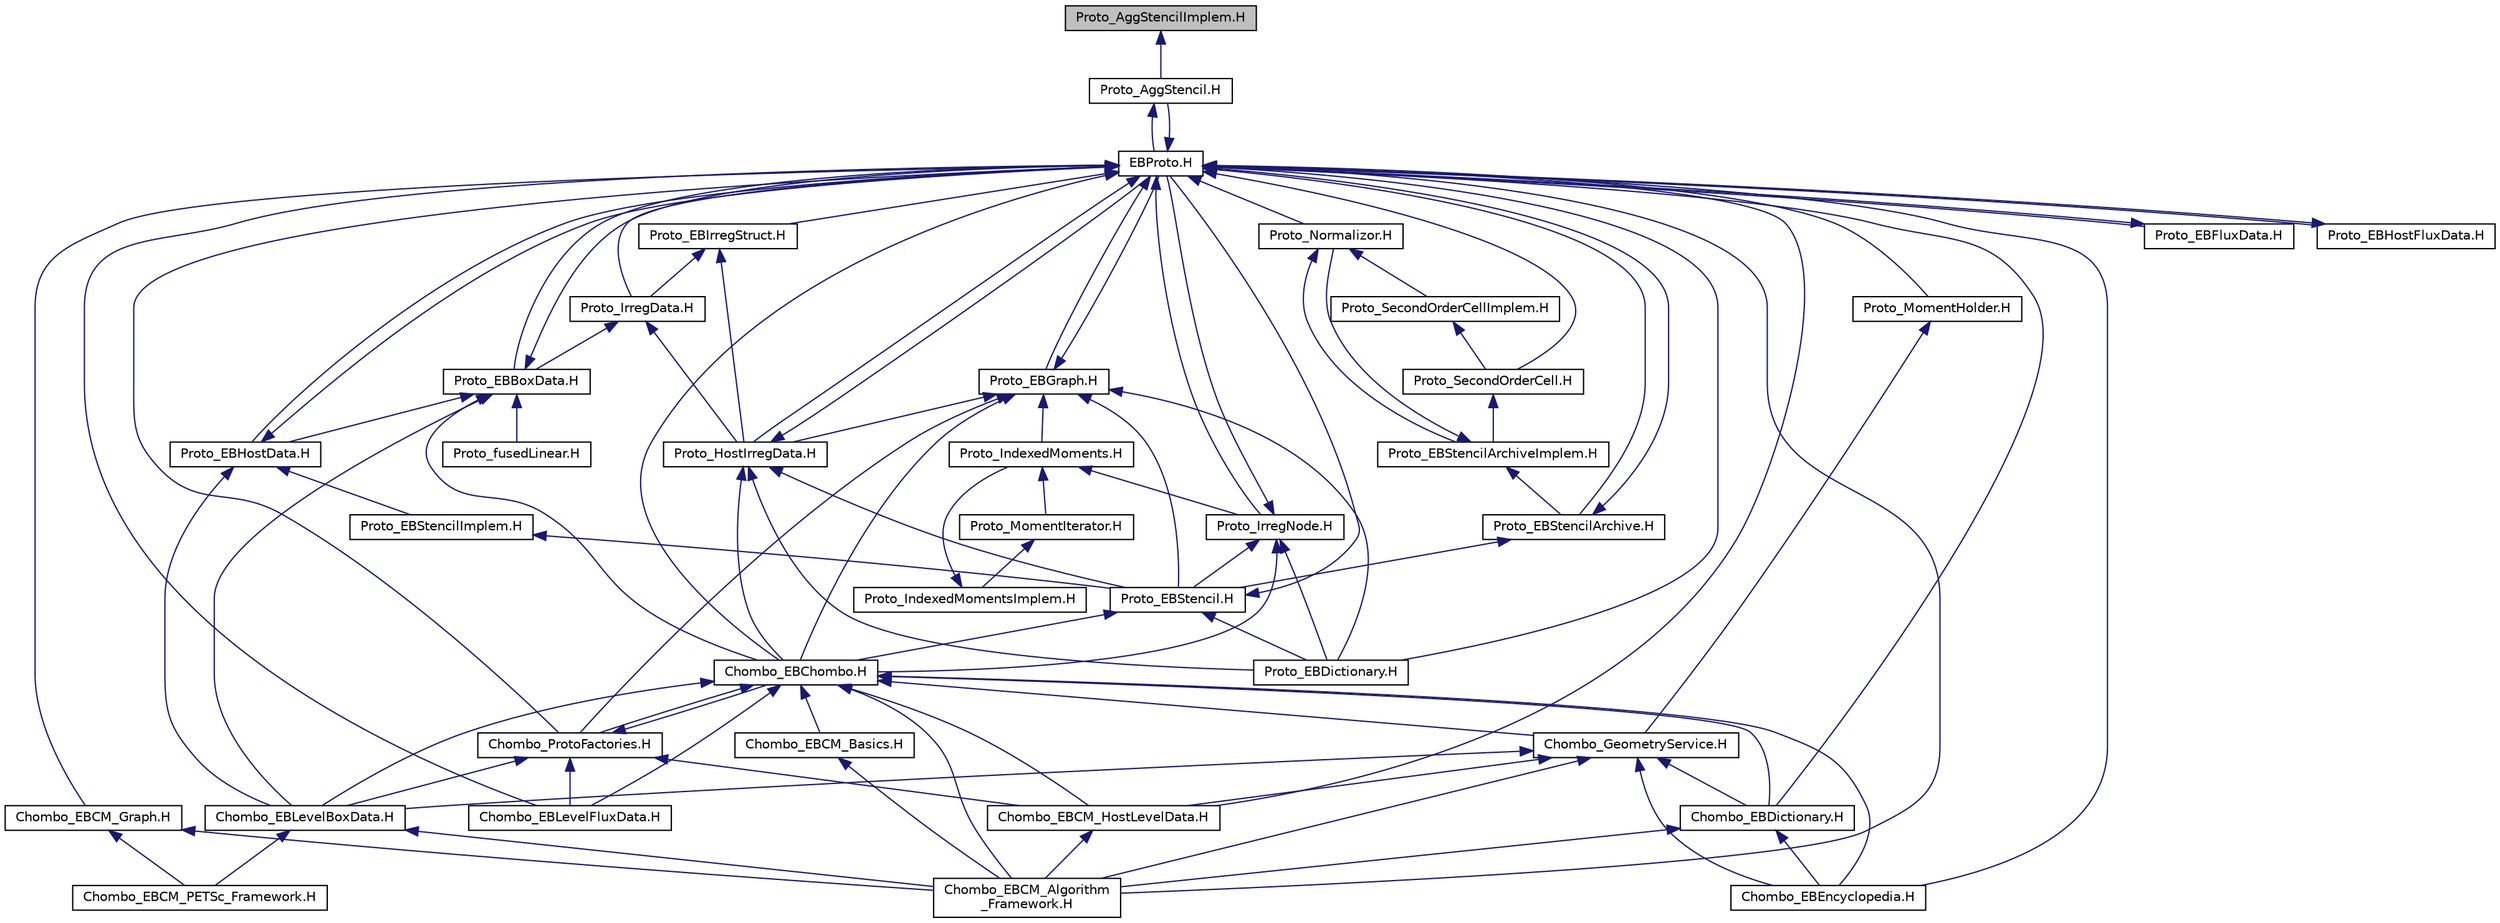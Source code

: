digraph "Proto_AggStencilImplem.H"
{
  edge [fontname="Helvetica",fontsize="10",labelfontname="Helvetica",labelfontsize="10"];
  node [fontname="Helvetica",fontsize="10",shape=record];
  Node1 [label="Proto_AggStencilImplem.H",height=0.2,width=0.4,color="black", fillcolor="grey75", style="filled", fontcolor="black"];
  Node1 -> Node2 [dir="back",color="midnightblue",fontsize="10",style="solid",fontname="Helvetica"];
  Node2 [label="Proto_AggStencil.H",height=0.2,width=0.4,color="black", fillcolor="white", style="filled",URL="$Proto__AggStencil_8H.html"];
  Node2 -> Node3 [dir="back",color="midnightblue",fontsize="10",style="solid",fontname="Helvetica"];
  Node3 [label="EBProto.H",height=0.2,width=0.4,color="black", fillcolor="white", style="filled",URL="$EBProto_8H.html"];
  Node3 -> Node4 [dir="back",color="midnightblue",fontsize="10",style="solid",fontname="Helvetica"];
  Node4 [label="Chombo_EBCM_Algorithm\l_Framework.H",height=0.2,width=0.4,color="black", fillcolor="white", style="filled",URL="$Chombo__EBCM__Algorithm__Framework_8H.html"];
  Node3 -> Node5 [dir="back",color="midnightblue",fontsize="10",style="solid",fontname="Helvetica"];
  Node5 [label="Chombo_EBCM_Graph.H",height=0.2,width=0.4,color="black", fillcolor="white", style="filled",URL="$Chombo__EBCM__Graph_8H.html"];
  Node5 -> Node4 [dir="back",color="midnightblue",fontsize="10",style="solid",fontname="Helvetica"];
  Node5 -> Node6 [dir="back",color="midnightblue",fontsize="10",style="solid",fontname="Helvetica"];
  Node6 [label="Chombo_EBCM_PETSc_Framework.H",height=0.2,width=0.4,color="black", fillcolor="white", style="filled",URL="$Chombo__EBCM__PETSc__Framework_8H.html"];
  Node3 -> Node7 [dir="back",color="midnightblue",fontsize="10",style="solid",fontname="Helvetica"];
  Node7 [label="Chombo_EBCM_HostLevelData.H",height=0.2,width=0.4,color="black", fillcolor="white", style="filled",URL="$Chombo__EBCM__HostLevelData_8H.html"];
  Node7 -> Node4 [dir="back",color="midnightblue",fontsize="10",style="solid",fontname="Helvetica"];
  Node3 -> Node8 [dir="back",color="midnightblue",fontsize="10",style="solid",fontname="Helvetica"];
  Node8 [label="Proto_HostIrregData.H",height=0.2,width=0.4,color="black", fillcolor="white", style="filled",URL="$Proto__HostIrregData_8H.html"];
  Node8 -> Node3 [dir="back",color="midnightblue",fontsize="10",style="solid",fontname="Helvetica"];
  Node8 -> Node9 [dir="back",color="midnightblue",fontsize="10",style="solid",fontname="Helvetica"];
  Node9 [label="Proto_EBStencil.H",height=0.2,width=0.4,color="black", fillcolor="white", style="filled",URL="$Proto__EBStencil_8H.html"];
  Node9 -> Node3 [dir="back",color="midnightblue",fontsize="10",style="solid",fontname="Helvetica"];
  Node9 -> Node10 [dir="back",color="midnightblue",fontsize="10",style="solid",fontname="Helvetica"];
  Node10 [label="Proto_EBDictionary.H",height=0.2,width=0.4,color="black", fillcolor="white", style="filled",URL="$Proto__EBDictionary_8H.html"];
  Node9 -> Node11 [dir="back",color="midnightblue",fontsize="10",style="solid",fontname="Helvetica"];
  Node11 [label="Chombo_EBChombo.H",height=0.2,width=0.4,color="black", fillcolor="white", style="filled",URL="$Chombo__EBChombo_8H.html"];
  Node11 -> Node4 [dir="back",color="midnightblue",fontsize="10",style="solid",fontname="Helvetica"];
  Node11 -> Node7 [dir="back",color="midnightblue",fontsize="10",style="solid",fontname="Helvetica"];
  Node11 -> Node12 [dir="back",color="midnightblue",fontsize="10",style="solid",fontname="Helvetica"];
  Node12 [label="Chombo_EBCM_Basics.H",height=0.2,width=0.4,color="black", fillcolor="white", style="filled",URL="$Chombo__EBCM__Basics_8H.html"];
  Node12 -> Node4 [dir="back",color="midnightblue",fontsize="10",style="solid",fontname="Helvetica"];
  Node11 -> Node13 [dir="back",color="midnightblue",fontsize="10",style="solid",fontname="Helvetica"];
  Node13 [label="Chombo_ProtoFactories.H",height=0.2,width=0.4,color="black", fillcolor="white", style="filled",URL="$Chombo__ProtoFactories_8H.html"];
  Node13 -> Node7 [dir="back",color="midnightblue",fontsize="10",style="solid",fontname="Helvetica"];
  Node13 -> Node11 [dir="back",color="midnightblue",fontsize="10",style="solid",fontname="Helvetica"];
  Node13 -> Node14 [dir="back",color="midnightblue",fontsize="10",style="solid",fontname="Helvetica"];
  Node14 [label="Chombo_EBLevelBoxData.H",height=0.2,width=0.4,color="black", fillcolor="white", style="filled",URL="$Chombo__EBLevelBoxData_8H.html"];
  Node14 -> Node4 [dir="back",color="midnightblue",fontsize="10",style="solid",fontname="Helvetica"];
  Node14 -> Node6 [dir="back",color="midnightblue",fontsize="10",style="solid",fontname="Helvetica"];
  Node13 -> Node15 [dir="back",color="midnightblue",fontsize="10",style="solid",fontname="Helvetica"];
  Node15 [label="Chombo_EBLevelFluxData.H",height=0.2,width=0.4,color="black", fillcolor="white", style="filled",URL="$Chombo__EBLevelFluxData_8H.html"];
  Node11 -> Node16 [dir="back",color="midnightblue",fontsize="10",style="solid",fontname="Helvetica"];
  Node16 [label="Chombo_EBDictionary.H",height=0.2,width=0.4,color="black", fillcolor="white", style="filled",URL="$Chombo__EBDictionary_8H.html"];
  Node16 -> Node4 [dir="back",color="midnightblue",fontsize="10",style="solid",fontname="Helvetica"];
  Node16 -> Node17 [dir="back",color="midnightblue",fontsize="10",style="solid",fontname="Helvetica"];
  Node17 [label="Chombo_EBEncyclopedia.H",height=0.2,width=0.4,color="black", fillcolor="white", style="filled",URL="$Chombo__EBEncyclopedia_8H.html"];
  Node11 -> Node18 [dir="back",color="midnightblue",fontsize="10",style="solid",fontname="Helvetica"];
  Node18 [label="Chombo_GeometryService.H",height=0.2,width=0.4,color="black", fillcolor="white", style="filled",URL="$Chombo__GeometryService_8H.html"];
  Node18 -> Node4 [dir="back",color="midnightblue",fontsize="10",style="solid",fontname="Helvetica"];
  Node18 -> Node7 [dir="back",color="midnightblue",fontsize="10",style="solid",fontname="Helvetica"];
  Node18 -> Node16 [dir="back",color="midnightblue",fontsize="10",style="solid",fontname="Helvetica"];
  Node18 -> Node17 [dir="back",color="midnightblue",fontsize="10",style="solid",fontname="Helvetica"];
  Node18 -> Node14 [dir="back",color="midnightblue",fontsize="10",style="solid",fontname="Helvetica"];
  Node11 -> Node17 [dir="back",color="midnightblue",fontsize="10",style="solid",fontname="Helvetica"];
  Node11 -> Node14 [dir="back",color="midnightblue",fontsize="10",style="solid",fontname="Helvetica"];
  Node11 -> Node15 [dir="back",color="midnightblue",fontsize="10",style="solid",fontname="Helvetica"];
  Node8 -> Node10 [dir="back",color="midnightblue",fontsize="10",style="solid",fontname="Helvetica"];
  Node8 -> Node11 [dir="back",color="midnightblue",fontsize="10",style="solid",fontname="Helvetica"];
  Node3 -> Node19 [dir="back",color="midnightblue",fontsize="10",style="solid",fontname="Helvetica"];
  Node19 [label="Proto_EBIrregStruct.H",height=0.2,width=0.4,color="black", fillcolor="white", style="filled",URL="$Proto__EBIrregStruct_8H.html"];
  Node19 -> Node8 [dir="back",color="midnightblue",fontsize="10",style="solid",fontname="Helvetica"];
  Node19 -> Node20 [dir="back",color="midnightblue",fontsize="10",style="solid",fontname="Helvetica"];
  Node20 [label="Proto_IrregData.H",height=0.2,width=0.4,color="black", fillcolor="white", style="filled",URL="$Proto__IrregData_8H.html"];
  Node20 -> Node8 [dir="back",color="midnightblue",fontsize="10",style="solid",fontname="Helvetica"];
  Node20 -> Node21 [dir="back",color="midnightblue",fontsize="10",style="solid",fontname="Helvetica"];
  Node21 [label="Proto_EBBoxData.H",height=0.2,width=0.4,color="black", fillcolor="white", style="filled",URL="$Proto__EBBoxData_8H.html"];
  Node21 -> Node3 [dir="back",color="midnightblue",fontsize="10",style="solid",fontname="Helvetica"];
  Node21 -> Node22 [dir="back",color="midnightblue",fontsize="10",style="solid",fontname="Helvetica"];
  Node22 [label="Proto_EBHostData.H",height=0.2,width=0.4,color="black", fillcolor="white", style="filled",URL="$Proto__EBHostData_8H.html"];
  Node22 -> Node23 [dir="back",color="midnightblue",fontsize="10",style="solid",fontname="Helvetica"];
  Node23 [label="Proto_EBStencilImplem.H",height=0.2,width=0.4,color="black", fillcolor="white", style="filled",URL="$Proto__EBStencilImplem_8H.html"];
  Node23 -> Node9 [dir="back",color="midnightblue",fontsize="10",style="solid",fontname="Helvetica"];
  Node22 -> Node3 [dir="back",color="midnightblue",fontsize="10",style="solid",fontname="Helvetica"];
  Node22 -> Node14 [dir="back",color="midnightblue",fontsize="10",style="solid",fontname="Helvetica"];
  Node21 -> Node24 [dir="back",color="midnightblue",fontsize="10",style="solid",fontname="Helvetica"];
  Node24 [label="Proto_fusedLinear.H",height=0.2,width=0.4,color="black", fillcolor="white", style="filled",URL="$Proto__fusedLinear_8H.html"];
  Node21 -> Node11 [dir="back",color="midnightblue",fontsize="10",style="solid",fontname="Helvetica"];
  Node21 -> Node14 [dir="back",color="midnightblue",fontsize="10",style="solid",fontname="Helvetica"];
  Node3 -> Node20 [dir="back",color="midnightblue",fontsize="10",style="solid",fontname="Helvetica"];
  Node3 -> Node25 [dir="back",color="midnightblue",fontsize="10",style="solid",fontname="Helvetica"];
  Node25 [label="Proto_IrregNode.H",height=0.2,width=0.4,color="black", fillcolor="white", style="filled",URL="$Proto__IrregNode_8H.html"];
  Node25 -> Node3 [dir="back",color="midnightblue",fontsize="10",style="solid",fontname="Helvetica"];
  Node25 -> Node9 [dir="back",color="midnightblue",fontsize="10",style="solid",fontname="Helvetica"];
  Node25 -> Node10 [dir="back",color="midnightblue",fontsize="10",style="solid",fontname="Helvetica"];
  Node25 -> Node11 [dir="back",color="midnightblue",fontsize="10",style="solid",fontname="Helvetica"];
  Node3 -> Node26 [dir="back",color="midnightblue",fontsize="10",style="solid",fontname="Helvetica"];
  Node26 [label="Proto_EBGraph.H",height=0.2,width=0.4,color="black", fillcolor="white", style="filled",URL="$Proto__EBGraph_8H.html"];
  Node26 -> Node8 [dir="back",color="midnightblue",fontsize="10",style="solid",fontname="Helvetica"];
  Node26 -> Node27 [dir="back",color="midnightblue",fontsize="10",style="solid",fontname="Helvetica"];
  Node27 [label="Proto_IndexedMoments.H",height=0.2,width=0.4,color="black", fillcolor="white", style="filled",URL="$Proto__IndexedMoments_8H.html"];
  Node27 -> Node25 [dir="back",color="midnightblue",fontsize="10",style="solid",fontname="Helvetica"];
  Node27 -> Node28 [dir="back",color="midnightblue",fontsize="10",style="solid",fontname="Helvetica"];
  Node28 [label="Proto_MomentIterator.H",height=0.2,width=0.4,color="black", fillcolor="white", style="filled",URL="$Proto__MomentIterator_8H.html"];
  Node28 -> Node29 [dir="back",color="midnightblue",fontsize="10",style="solid",fontname="Helvetica"];
  Node29 [label="Proto_IndexedMomentsImplem.H",height=0.2,width=0.4,color="black", fillcolor="white", style="filled",URL="$Proto__IndexedMomentsImplem_8H.html"];
  Node29 -> Node27 [dir="back",color="midnightblue",fontsize="10",style="solid",fontname="Helvetica"];
  Node26 -> Node3 [dir="back",color="midnightblue",fontsize="10",style="solid",fontname="Helvetica"];
  Node26 -> Node9 [dir="back",color="midnightblue",fontsize="10",style="solid",fontname="Helvetica"];
  Node26 -> Node10 [dir="back",color="midnightblue",fontsize="10",style="solid",fontname="Helvetica"];
  Node26 -> Node11 [dir="back",color="midnightblue",fontsize="10",style="solid",fontname="Helvetica"];
  Node26 -> Node13 [dir="back",color="midnightblue",fontsize="10",style="solid",fontname="Helvetica"];
  Node3 -> Node21 [dir="back",color="midnightblue",fontsize="10",style="solid",fontname="Helvetica"];
  Node3 -> Node30 [dir="back",color="midnightblue",fontsize="10",style="solid",fontname="Helvetica"];
  Node30 [label="Proto_EBFluxData.H",height=0.2,width=0.4,color="black", fillcolor="white", style="filled",URL="$Proto__EBFluxData_8H.html"];
  Node30 -> Node3 [dir="back",color="midnightblue",fontsize="10",style="solid",fontname="Helvetica"];
  Node3 -> Node2 [dir="back",color="midnightblue",fontsize="10",style="solid",fontname="Helvetica"];
  Node3 -> Node31 [dir="back",color="midnightblue",fontsize="10",style="solid",fontname="Helvetica"];
  Node31 [label="Proto_EBStencilArchive.H",height=0.2,width=0.4,color="black", fillcolor="white", style="filled",URL="$Proto__EBStencilArchive_8H.html"];
  Node31 -> Node9 [dir="back",color="midnightblue",fontsize="10",style="solid",fontname="Helvetica"];
  Node31 -> Node3 [dir="back",color="midnightblue",fontsize="10",style="solid",fontname="Helvetica"];
  Node3 -> Node32 [dir="back",color="midnightblue",fontsize="10",style="solid",fontname="Helvetica"];
  Node32 [label="Proto_Normalizor.H",height=0.2,width=0.4,color="black", fillcolor="white", style="filled",URL="$Proto__Normalizor_8H.html"];
  Node32 -> Node33 [dir="back",color="midnightblue",fontsize="10",style="solid",fontname="Helvetica"];
  Node33 [label="Proto_EBStencilArchiveImplem.H",height=0.2,width=0.4,color="black", fillcolor="white", style="filled",URL="$Proto__EBStencilArchiveImplem_8H.html"];
  Node33 -> Node31 [dir="back",color="midnightblue",fontsize="10",style="solid",fontname="Helvetica"];
  Node33 -> Node32 [dir="back",color="midnightblue",fontsize="10",style="solid",fontname="Helvetica"];
  Node32 -> Node34 [dir="back",color="midnightblue",fontsize="10",style="solid",fontname="Helvetica"];
  Node34 [label="Proto_SecondOrderCellImplem.H",height=0.2,width=0.4,color="black", fillcolor="white", style="filled",URL="$Proto__SecondOrderCellImplem_8H.html"];
  Node34 -> Node35 [dir="back",color="midnightblue",fontsize="10",style="solid",fontname="Helvetica"];
  Node35 [label="Proto_SecondOrderCell.H",height=0.2,width=0.4,color="black", fillcolor="white", style="filled",URL="$Proto__SecondOrderCell_8H.html"];
  Node35 -> Node33 [dir="back",color="midnightblue",fontsize="10",style="solid",fontname="Helvetica"];
  Node3 -> Node35 [dir="back",color="midnightblue",fontsize="10",style="solid",fontname="Helvetica"];
  Node3 -> Node22 [dir="back",color="midnightblue",fontsize="10",style="solid",fontname="Helvetica"];
  Node3 -> Node36 [dir="back",color="midnightblue",fontsize="10",style="solid",fontname="Helvetica"];
  Node36 [label="Proto_EBHostFluxData.H",height=0.2,width=0.4,color="black", fillcolor="white", style="filled",URL="$Proto__EBHostFluxData_8H.html"];
  Node36 -> Node3 [dir="back",color="midnightblue",fontsize="10",style="solid",fontname="Helvetica"];
  Node3 -> Node10 [dir="back",color="midnightblue",fontsize="10",style="solid",fontname="Helvetica"];
  Node3 -> Node37 [dir="back",color="midnightblue",fontsize="10",style="solid",fontname="Helvetica"];
  Node37 [label="Proto_MomentHolder.H",height=0.2,width=0.4,color="black", fillcolor="white", style="filled",URL="$Proto__MomentHolder_8H.html"];
  Node37 -> Node18 [dir="back",color="midnightblue",fontsize="10",style="solid",fontname="Helvetica"];
  Node3 -> Node11 [dir="back",color="midnightblue",fontsize="10",style="solid",fontname="Helvetica"];
  Node3 -> Node13 [dir="back",color="midnightblue",fontsize="10",style="solid",fontname="Helvetica"];
  Node3 -> Node16 [dir="back",color="midnightblue",fontsize="10",style="solid",fontname="Helvetica"];
  Node3 -> Node17 [dir="back",color="midnightblue",fontsize="10",style="solid",fontname="Helvetica"];
  Node3 -> Node15 [dir="back",color="midnightblue",fontsize="10",style="solid",fontname="Helvetica"];
}
